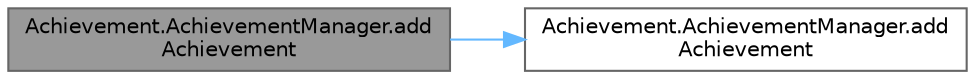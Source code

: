digraph "Achievement.AchievementManager.addAchievement"
{
 // LATEX_PDF_SIZE
  bgcolor="transparent";
  edge [fontname=Helvetica,fontsize=10,labelfontname=Helvetica,labelfontsize=10];
  node [fontname=Helvetica,fontsize=10,shape=box,height=0.2,width=0.4];
  rankdir="LR";
  Node1 [id="Node000001",label="Achievement.AchievementManager.add\lAchievement",height=0.2,width=0.4,color="gray40", fillcolor="grey60", style="filled", fontcolor="black",tooltip=" "];
  Node1 -> Node2 [id="edge1_Node000001_Node000002",color="steelblue1",style="solid",tooltip=" "];
  Node2 [id="Node000002",label="Achievement.AchievementManager.add\lAchievement",height=0.2,width=0.4,color="grey40", fillcolor="white", style="filled",URL="$class_achievement_1_1_achievement_manager.html#a2c11565fc77d7254bb43a74d75576e6e",tooltip=" "];
}
